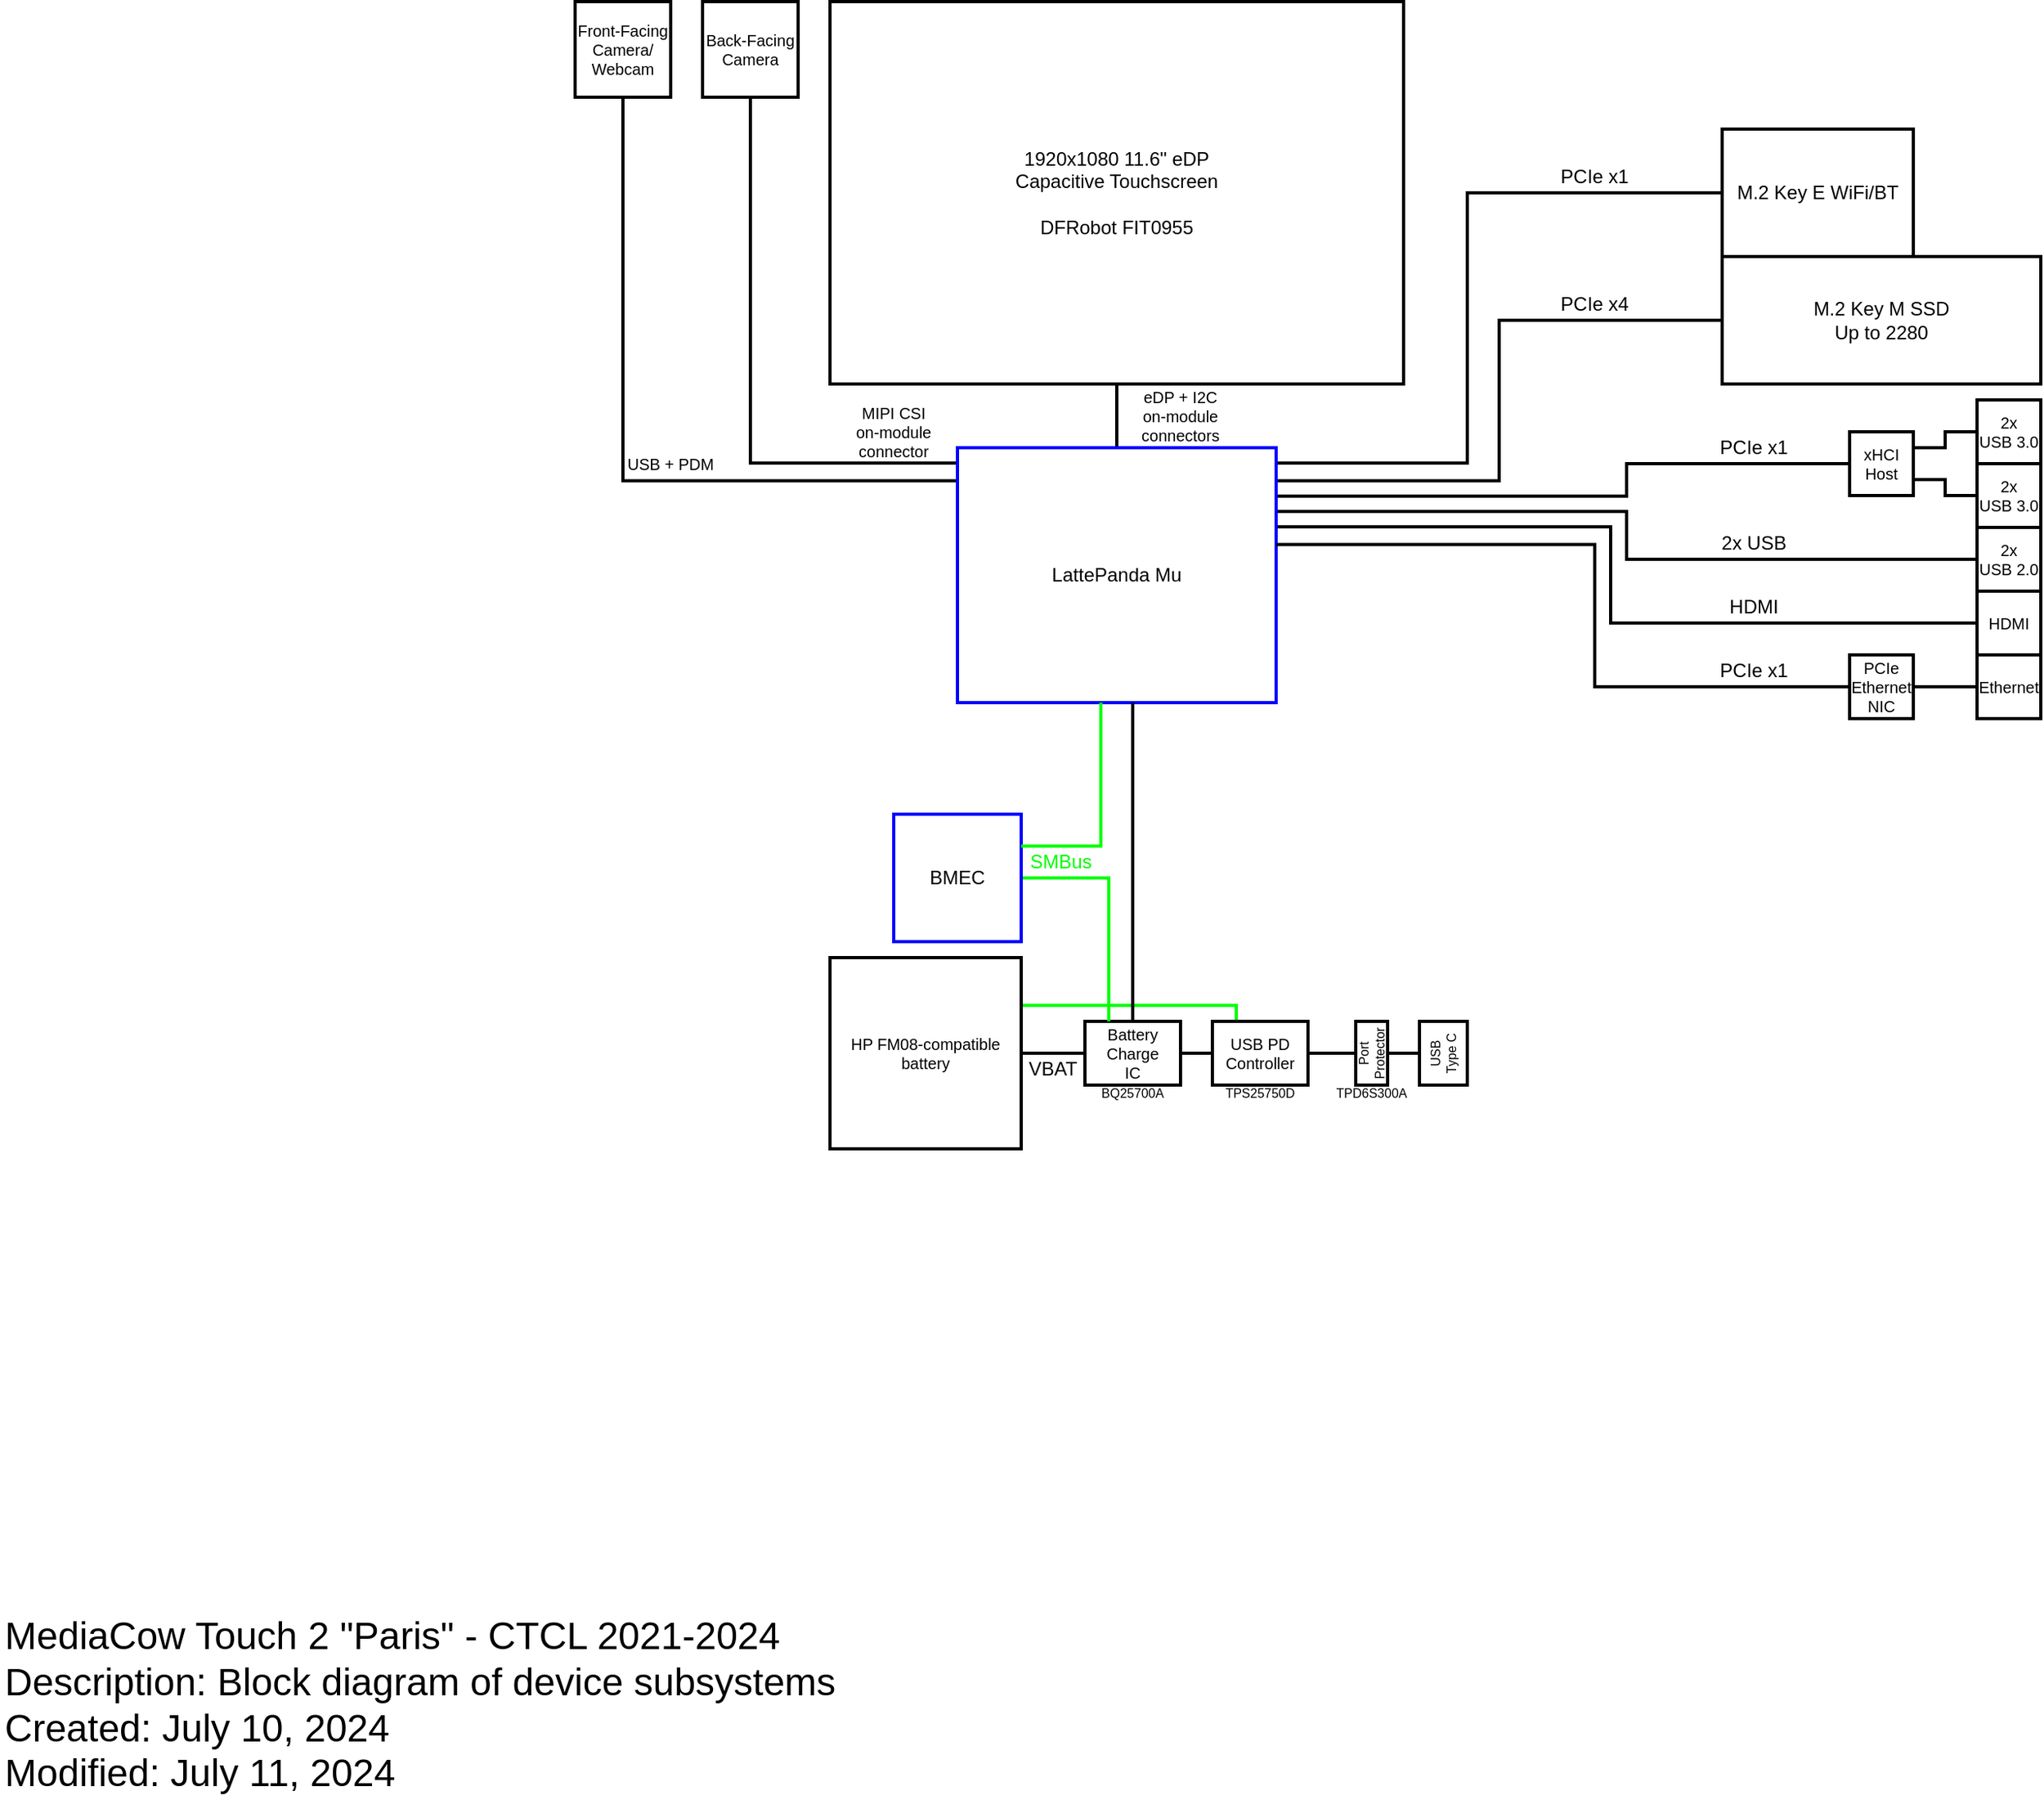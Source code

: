 <mxfile version="24.6.4" type="device">
  <diagram name="Page-1" id="_52FcOgEGnPiSp6zgUy1">
    <mxGraphModel dx="869" dy="510" grid="1" gridSize="10" guides="1" tooltips="1" connect="1" arrows="0" fold="1" page="1" pageScale="1" pageWidth="1654" pageHeight="1169" math="0" shadow="0">
      <root>
        <mxCell id="0" />
        <mxCell id="1" parent="0" />
        <mxCell id="nyTxFrwXQeLfpjwzNf0D-2" style="edgeStyle=orthogonalEdgeStyle;rounded=0;orthogonalLoop=1;jettySize=auto;html=1;exitX=0.5;exitY=0;exitDx=0;exitDy=0;strokeWidth=2;endArrow=none;endFill=0;exitPerimeter=0;" parent="1" source="ZBqfu0O2WaxuwT3IXtq2-2" target="ZBqfu0O2WaxuwT3IXtq2-3" edge="1">
          <mxGeometry relative="1" as="geometry" />
        </mxCell>
        <mxCell id="nyTxFrwXQeLfpjwzNf0D-19" style="edgeStyle=orthogonalEdgeStyle;rounded=0;orthogonalLoop=1;jettySize=auto;html=1;exitX=1;exitY=0.06;exitDx=0;exitDy=0;exitPerimeter=0;entryX=0;entryY=0.5;entryDx=0;entryDy=0;strokeWidth=2;endArrow=none;endFill=0;" parent="1" source="ZBqfu0O2WaxuwT3IXtq2-2" target="nyTxFrwXQeLfpjwzNf0D-18" edge="1">
          <mxGeometry relative="1" as="geometry">
            <Array as="points">
              <mxPoint x="920" y="320" />
              <mxPoint x="920" y="150" />
            </Array>
          </mxGeometry>
        </mxCell>
        <mxCell id="nyTxFrwXQeLfpjwzNf0D-20" style="edgeStyle=orthogonalEdgeStyle;rounded=0;orthogonalLoop=1;jettySize=auto;html=1;exitX=1;exitY=0.13;exitDx=0;exitDy=0;exitPerimeter=0;entryX=0;entryY=0.5;entryDx=0;entryDy=0;strokeWidth=2;endArrow=none;endFill=0;" parent="1" source="ZBqfu0O2WaxuwT3IXtq2-2" target="nyTxFrwXQeLfpjwzNf0D-17" edge="1">
          <mxGeometry relative="1" as="geometry" />
        </mxCell>
        <mxCell id="nyTxFrwXQeLfpjwzNf0D-21" style="edgeStyle=orthogonalEdgeStyle;rounded=0;orthogonalLoop=1;jettySize=auto;html=1;exitX=1;exitY=0.19;exitDx=0;exitDy=0;exitPerimeter=0;entryX=0;entryY=0.5;entryDx=0;entryDy=0;strokeWidth=2;endArrow=none;endFill=0;" parent="1" source="ZBqfu0O2WaxuwT3IXtq2-2" target="nyTxFrwXQeLfpjwzNf0D-9" edge="1">
          <mxGeometry relative="1" as="geometry">
            <Array as="points">
              <mxPoint x="1020" y="340" />
              <mxPoint x="1020" y="320" />
            </Array>
          </mxGeometry>
        </mxCell>
        <mxCell id="nyTxFrwXQeLfpjwzNf0D-22" style="edgeStyle=orthogonalEdgeStyle;rounded=0;orthogonalLoop=1;jettySize=auto;html=1;exitX=1;exitY=0.25;exitDx=0;exitDy=0;exitPerimeter=0;entryX=0;entryY=0.5;entryDx=0;entryDy=0;strokeWidth=2;endArrow=none;endFill=0;" parent="1" source="ZBqfu0O2WaxuwT3IXtq2-2" target="nyTxFrwXQeLfpjwzNf0D-6" edge="1">
          <mxGeometry relative="1" as="geometry" />
        </mxCell>
        <mxCell id="nyTxFrwXQeLfpjwzNf0D-23" style="edgeStyle=orthogonalEdgeStyle;rounded=0;orthogonalLoop=1;jettySize=auto;html=1;exitX=1;exitY=0.31;exitDx=0;exitDy=0;exitPerimeter=0;entryX=0;entryY=0.5;entryDx=0;entryDy=0;strokeWidth=2;endArrow=none;endFill=0;" parent="1" source="ZBqfu0O2WaxuwT3IXtq2-2" target="nyTxFrwXQeLfpjwzNf0D-5" edge="1">
          <mxGeometry relative="1" as="geometry">
            <Array as="points">
              <mxPoint x="1010" y="360" />
              <mxPoint x="1010" y="420" />
            </Array>
          </mxGeometry>
        </mxCell>
        <mxCell id="nyTxFrwXQeLfpjwzNf0D-36" style="edgeStyle=orthogonalEdgeStyle;rounded=0;orthogonalLoop=1;jettySize=auto;html=1;exitX=0;exitY=0.06;exitDx=0;exitDy=0;exitPerimeter=0;entryX=0.5;entryY=1;entryDx=0;entryDy=0;endArrow=none;endFill=0;strokeWidth=2;" parent="1" source="ZBqfu0O2WaxuwT3IXtq2-2" target="nyTxFrwXQeLfpjwzNf0D-34" edge="1">
          <mxGeometry relative="1" as="geometry" />
        </mxCell>
        <mxCell id="nyTxFrwXQeLfpjwzNf0D-37" style="edgeStyle=orthogonalEdgeStyle;rounded=0;orthogonalLoop=1;jettySize=auto;html=1;exitX=0;exitY=0.13;exitDx=0;exitDy=0;exitPerimeter=0;entryX=0.5;entryY=1;entryDx=0;entryDy=0;endArrow=none;endFill=0;strokeWidth=2;" parent="1" source="ZBqfu0O2WaxuwT3IXtq2-2" target="nyTxFrwXQeLfpjwzNf0D-35" edge="1">
          <mxGeometry relative="1" as="geometry" />
        </mxCell>
        <mxCell id="ZBqfu0O2WaxuwT3IXtq2-2" value="LattePanda Mu" style="rounded=0;whiteSpace=wrap;html=1;strokeWidth=2;points=[[0,0.06,0,0,0],[0,0.13,0,0,0],[0,0.19,0,0,0],[0,0.25,0,0,0],[0,0.31,0,0,0],[0,0.38,0,0,0],[0,0.44,0,0,0],[0,0.5,0,0,0],[0,0.56,0,0,0],[0,0.63,0,0,0],[0,0.69,0,0,0],[0,0.75,0,0,0],[0,0.81,0,0,0],[0,0.88,0,0,0],[0,0.94,0,0,0],[0.05,0,0,0,0],[0.05,1,0,0,0],[0.1,0,0,0,0],[0.1,1,0,0,0],[0.15,0,0,0,0],[0.15,1,0,0,0],[0.2,0,0,0,0],[0.2,1,0,0,0],[0.25,0,0,0,0],[0.25,1,0,0,0],[0.3,0,0,0,0],[0.3,1,0,0,0],[0.35,0,0,0,0],[0.35,1,0,0,0],[0.4,0,0,0,0],[0.4,1,0,0,0],[0.45,0,0,0,0],[0.45,1,0,0,0],[0.5,0,0,0,0],[0.5,1,0,0,0],[0.55,0,0,0,0],[0.55,1,0,0,0],[0.6,0,0,0,0],[0.6,1,0,0,0],[0.65,0,0,0,0],[0.65,1,0,0,0],[0.7,0,0,0,0],[0.7,1,0,0,0],[0.75,0,0,0,0],[0.75,1,0,0,0],[0.8,0,0,0,0],[0.8,1,0,0,0],[0.85,0,0,0,0],[0.85,1,0,0,0],[0.9,0,0,0,0],[0.9,1,0,0,0],[0.95,0,0,0,0],[0.95,1,0,0,0],[1,0.06,0,0,0],[1,0.13,0,0,0],[1,0.19,0,0,0],[1,0.25,0,0,0],[1,0.31,0,0,0],[1,0.38,0,0,0],[1,0.44,0,0,0],[1,0.5,0,0,0],[1,0.56,0,0,0],[1,0.63,0,0,0],[1,0.69,0,0,0],[1,0.75,0,0,0],[1,0.81,0,0,0],[1,0.88,0,0,0],[1,0.94,0,0,0]];strokeColor=#0000FF;" parent="1" vertex="1">
          <mxGeometry x="600" y="310" width="200" height="160" as="geometry" />
        </mxCell>
        <mxCell id="ZBqfu0O2WaxuwT3IXtq2-3" value="1920x1080 11.6&quot; eDP &lt;br&gt;Capacitive Touchscreen&lt;br&gt;&lt;br&gt;DFRobot&amp;nbsp;FIT0955" style="rounded=0;whiteSpace=wrap;html=1;align=center;verticalAlign=middle;fontFamily=Helvetica;fontSize=12;strokeWidth=2;" parent="1" vertex="1">
          <mxGeometry x="520" y="30" width="360" height="240" as="geometry" />
        </mxCell>
        <mxCell id="nyTxFrwXQeLfpjwzNf0D-1" value="MediaCow Touch 2 &quot;Paris&quot; - CTCL 2021-2024&lt;br style=&quot;font-size: 24px;&quot;&gt;Description: Block diagram of device subsystems&lt;br style=&quot;font-size: 24px;&quot;&gt;&lt;div style=&quot;font-size: 24px;&quot;&gt;Created: July 10, 2024&lt;/div&gt;&lt;div style=&quot;font-size: 24px;&quot;&gt;Modified: July 11, 2024&lt;/div&gt;" style="text;html=1;align=left;verticalAlign=top;whiteSpace=wrap;rounded=0;fontSize=24;" parent="1" vertex="1">
          <mxGeometry x="-7.105e-15" y="1035" width="563.57" height="133.86" as="geometry" />
        </mxCell>
        <mxCell id="nyTxFrwXQeLfpjwzNf0D-3" value="eDP + I2C&lt;br style=&quot;font-size: 10px;&quot;&gt;on-module &lt;br&gt;connectors" style="text;html=1;align=center;verticalAlign=middle;whiteSpace=wrap;rounded=0;fontSize=10;" parent="1" vertex="1">
          <mxGeometry x="710" y="270" width="60" height="40" as="geometry" />
        </mxCell>
        <mxCell id="nyTxFrwXQeLfpjwzNf0D-13" style="edgeStyle=orthogonalEdgeStyle;rounded=0;orthogonalLoop=1;jettySize=auto;html=1;exitX=1;exitY=0.5;exitDx=0;exitDy=0;strokeWidth=2;endArrow=none;endFill=0;" parent="1" source="nyTxFrwXQeLfpjwzNf0D-4" target="nyTxFrwXQeLfpjwzNf0D-12" edge="1">
          <mxGeometry relative="1" as="geometry" />
        </mxCell>
        <mxCell id="nyTxFrwXQeLfpjwzNf0D-4" value="PCIe&lt;div style=&quot;font-size: 10px;&quot;&gt;Ethernet&lt;/div&gt;&lt;div style=&quot;font-size: 10px;&quot;&gt;NIC&lt;/div&gt;" style="rounded=0;whiteSpace=wrap;html=1;strokeWidth=2;fontSize=10;" parent="1" vertex="1">
          <mxGeometry x="1160" y="440" width="40" height="40" as="geometry" />
        </mxCell>
        <mxCell id="nyTxFrwXQeLfpjwzNf0D-5" value="HDMI" style="rounded=0;whiteSpace=wrap;html=1;strokeWidth=2;fontSize=10;" parent="1" vertex="1">
          <mxGeometry x="1240" y="400" width="40" height="40" as="geometry" />
        </mxCell>
        <mxCell id="nyTxFrwXQeLfpjwzNf0D-6" value="2x&lt;br&gt;USB 2.0" style="rounded=0;whiteSpace=wrap;html=1;strokeWidth=2;fontSize=10;" parent="1" vertex="1">
          <mxGeometry x="1240" y="360" width="40" height="40" as="geometry" />
        </mxCell>
        <mxCell id="nyTxFrwXQeLfpjwzNf0D-7" value="2x&lt;br&gt;USB 3.0" style="rounded=0;whiteSpace=wrap;html=1;strokeWidth=2;fontSize=10;" parent="1" vertex="1">
          <mxGeometry x="1240" y="320" width="40" height="40" as="geometry" />
        </mxCell>
        <mxCell id="nyTxFrwXQeLfpjwzNf0D-8" value="2x&lt;br&gt;USB 3.0" style="rounded=0;whiteSpace=wrap;html=1;strokeWidth=2;fontSize=10;" parent="1" vertex="1">
          <mxGeometry x="1240" y="280" width="40" height="40" as="geometry" />
        </mxCell>
        <mxCell id="nyTxFrwXQeLfpjwzNf0D-10" style="edgeStyle=orthogonalEdgeStyle;rounded=0;orthogonalLoop=1;jettySize=auto;html=1;exitX=1;exitY=0.75;exitDx=0;exitDy=0;entryX=0;entryY=0.5;entryDx=0;entryDy=0;strokeWidth=2;endArrow=none;endFill=0;" parent="1" source="nyTxFrwXQeLfpjwzNf0D-9" target="nyTxFrwXQeLfpjwzNf0D-7" edge="1">
          <mxGeometry relative="1" as="geometry" />
        </mxCell>
        <mxCell id="nyTxFrwXQeLfpjwzNf0D-11" style="edgeStyle=orthogonalEdgeStyle;rounded=0;orthogonalLoop=1;jettySize=auto;html=1;exitX=1;exitY=0.25;exitDx=0;exitDy=0;strokeWidth=2;endArrow=none;endFill=0;" parent="1" source="nyTxFrwXQeLfpjwzNf0D-9" target="nyTxFrwXQeLfpjwzNf0D-8" edge="1">
          <mxGeometry relative="1" as="geometry" />
        </mxCell>
        <mxCell id="nyTxFrwXQeLfpjwzNf0D-9" value="xHCI&lt;div&gt;Host&lt;/div&gt;" style="rounded=0;whiteSpace=wrap;html=1;strokeWidth=2;fontSize=10;" parent="1" vertex="1">
          <mxGeometry x="1160" y="300" width="40" height="40" as="geometry" />
        </mxCell>
        <mxCell id="nyTxFrwXQeLfpjwzNf0D-12" value="Ethernet" style="rounded=0;whiteSpace=wrap;html=1;strokeWidth=2;fontSize=10;" parent="1" vertex="1">
          <mxGeometry x="1240" y="440" width="40" height="40" as="geometry" />
        </mxCell>
        <mxCell id="7Sn69RZkU82Lt-cHXCPE-11" style="edgeStyle=orthogonalEdgeStyle;rounded=0;orthogonalLoop=1;jettySize=auto;html=1;exitX=0;exitY=0.5;exitDx=0;exitDy=0;entryX=1;entryY=0.5;entryDx=0;entryDy=0;strokeWidth=2;endArrow=none;endFill=0;" edge="1" parent="1" source="7Sn69RZkU82Lt-cHXCPE-21" target="7Sn69RZkU82Lt-cHXCPE-7">
          <mxGeometry relative="1" as="geometry" />
        </mxCell>
        <mxCell id="nyTxFrwXQeLfpjwzNf0D-14" value="USB&lt;div style=&quot;font-size: 8px;&quot;&gt;Type&amp;nbsp;&lt;span style=&quot;background-color: initial;&quot;&gt;C&lt;/span&gt;&lt;/div&gt;" style="rounded=0;whiteSpace=wrap;html=1;strokeWidth=2;fontSize=8;horizontal=0;" parent="1" vertex="1">
          <mxGeometry x="890" y="670" width="30" height="40" as="geometry" />
        </mxCell>
        <mxCell id="nyTxFrwXQeLfpjwzNf0D-17" value="M.2 Key M SSD&lt;div&gt;Up to 2280&lt;/div&gt;" style="rounded=0;whiteSpace=wrap;html=1;strokeWidth=2;" parent="1" vertex="1">
          <mxGeometry x="1080" y="190" width="200" height="80" as="geometry" />
        </mxCell>
        <mxCell id="nyTxFrwXQeLfpjwzNf0D-18" value="M.2 Key E WiFi/BT" style="rounded=0;whiteSpace=wrap;html=1;strokeWidth=2;" parent="1" vertex="1">
          <mxGeometry x="1080" y="110" width="120" height="80" as="geometry" />
        </mxCell>
        <mxCell id="nyTxFrwXQeLfpjwzNf0D-24" style="edgeStyle=orthogonalEdgeStyle;rounded=0;orthogonalLoop=1;jettySize=auto;html=1;exitX=1;exitY=0.38;exitDx=0;exitDy=0;exitPerimeter=0;entryX=0;entryY=0.5;entryDx=0;entryDy=0;strokeWidth=2;endArrow=none;endFill=0;" parent="1" source="ZBqfu0O2WaxuwT3IXtq2-2" target="nyTxFrwXQeLfpjwzNf0D-4" edge="1">
          <mxGeometry relative="1" as="geometry">
            <Array as="points">
              <mxPoint x="1000" y="371" />
              <mxPoint x="1000" y="460" />
            </Array>
          </mxGeometry>
        </mxCell>
        <mxCell id="nyTxFrwXQeLfpjwzNf0D-25" value="2x USB" style="text;html=1;align=center;verticalAlign=middle;whiteSpace=wrap;rounded=0;" parent="1" vertex="1">
          <mxGeometry x="1070" y="360" width="60" height="20" as="geometry" />
        </mxCell>
        <mxCell id="nyTxFrwXQeLfpjwzNf0D-29" value="HDMI" style="text;html=1;align=center;verticalAlign=middle;whiteSpace=wrap;rounded=0;" parent="1" vertex="1">
          <mxGeometry x="1070" y="400" width="60" height="20" as="geometry" />
        </mxCell>
        <mxCell id="nyTxFrwXQeLfpjwzNf0D-30" value="PCIe x1" style="text;html=1;align=center;verticalAlign=middle;whiteSpace=wrap;rounded=0;" parent="1" vertex="1">
          <mxGeometry x="1070" y="440" width="60" height="20" as="geometry" />
        </mxCell>
        <mxCell id="nyTxFrwXQeLfpjwzNf0D-31" value="PCIe x1" style="text;html=1;align=center;verticalAlign=middle;whiteSpace=wrap;rounded=0;" parent="1" vertex="1">
          <mxGeometry x="1070" y="300" width="60" height="20" as="geometry" />
        </mxCell>
        <mxCell id="nyTxFrwXQeLfpjwzNf0D-32" value="PCIe x1" style="text;html=1;align=center;verticalAlign=middle;whiteSpace=wrap;rounded=0;" parent="1" vertex="1">
          <mxGeometry x="970" y="130" width="60" height="20" as="geometry" />
        </mxCell>
        <mxCell id="nyTxFrwXQeLfpjwzNf0D-33" value="PCIe x4" style="text;html=1;align=center;verticalAlign=middle;whiteSpace=wrap;rounded=0;" parent="1" vertex="1">
          <mxGeometry x="970" y="210" width="60" height="20" as="geometry" />
        </mxCell>
        <mxCell id="nyTxFrwXQeLfpjwzNf0D-34" value="Back-Facing Camera" style="rounded=0;whiteSpace=wrap;html=1;fontSize=10;strokeWidth=2;" parent="1" vertex="1">
          <mxGeometry x="440" y="30" width="60" height="60" as="geometry" />
        </mxCell>
        <mxCell id="nyTxFrwXQeLfpjwzNf0D-35" value="Front-Facing Camera/&lt;br&gt;&lt;span style=&quot;background-color: initial;&quot;&gt;Webcam&lt;/span&gt;" style="rounded=0;whiteSpace=wrap;html=1;fontSize=10;strokeWidth=2;" parent="1" vertex="1">
          <mxGeometry x="360" y="30" width="60" height="60" as="geometry" />
        </mxCell>
        <mxCell id="nyTxFrwXQeLfpjwzNf0D-40" value="MIPI CSI&lt;br style=&quot;font-size: 10px;&quot;&gt;on-module &lt;br&gt;connector" style="text;html=1;align=center;verticalAlign=middle;whiteSpace=wrap;rounded=0;fontSize=10;" parent="1" vertex="1">
          <mxGeometry x="530.0" y="280" width="60" height="40" as="geometry" />
        </mxCell>
        <mxCell id="nyTxFrwXQeLfpjwzNf0D-41" value="USB + PDM" style="text;html=1;align=center;verticalAlign=middle;whiteSpace=wrap;rounded=0;fontSize=10;" parent="1" vertex="1">
          <mxGeometry x="390" y="310" width="60" height="20" as="geometry" />
        </mxCell>
        <mxCell id="7Sn69RZkU82Lt-cHXCPE-36" style="edgeStyle=orthogonalEdgeStyle;rounded=0;orthogonalLoop=1;jettySize=auto;html=1;exitX=1;exitY=0.5;exitDx=0;exitDy=0;entryX=0;entryY=0.5;entryDx=0;entryDy=0;strokeWidth=2;endArrow=none;endFill=0;" edge="1" parent="1" source="7Sn69RZkU82Lt-cHXCPE-3" target="7Sn69RZkU82Lt-cHXCPE-7">
          <mxGeometry relative="1" as="geometry" />
        </mxCell>
        <mxCell id="7Sn69RZkU82Lt-cHXCPE-51" style="edgeStyle=orthogonalEdgeStyle;rounded=0;orthogonalLoop=1;jettySize=auto;html=1;exitX=0.25;exitY=0;exitDx=0;exitDy=0;entryX=1;entryY=0.25;entryDx=0;entryDy=0;strokeColor=#00FF00;strokeWidth=2;endArrow=none;endFill=0;" edge="1" parent="1" source="7Sn69RZkU82Lt-cHXCPE-3" target="7Sn69RZkU82Lt-cHXCPE-5">
          <mxGeometry relative="1" as="geometry">
            <Array as="points">
              <mxPoint x="695" y="660" />
            </Array>
          </mxGeometry>
        </mxCell>
        <mxCell id="7Sn69RZkU82Lt-cHXCPE-52" style="edgeStyle=orthogonalEdgeStyle;rounded=0;orthogonalLoop=1;jettySize=auto;html=1;exitX=0.25;exitY=0;exitDx=0;exitDy=0;entryX=0.25;entryY=0;entryDx=0;entryDy=0;strokeColor=#00FF00;strokeWidth=2;endArrow=none;endFill=0;" edge="1" parent="1" source="7Sn69RZkU82Lt-cHXCPE-3" target="7Sn69RZkU82Lt-cHXCPE-7">
          <mxGeometry relative="1" as="geometry">
            <Array as="points">
              <mxPoint x="695" y="660" />
              <mxPoint x="775" y="660" />
            </Array>
          </mxGeometry>
        </mxCell>
        <mxCell id="7Sn69RZkU82Lt-cHXCPE-3" value="Battery Charge&lt;div&gt;IC&lt;/div&gt;" style="rounded=0;whiteSpace=wrap;html=1;strokeWidth=2;fontSize=10;" vertex="1" parent="1">
          <mxGeometry x="680" y="670" width="60" height="40" as="geometry" />
        </mxCell>
        <mxCell id="7Sn69RZkU82Lt-cHXCPE-4" style="edgeStyle=orthogonalEdgeStyle;rounded=0;orthogonalLoop=1;jettySize=auto;html=1;exitX=0;exitY=0.5;exitDx=0;exitDy=0;entryX=1;entryY=0.5;entryDx=0;entryDy=0;strokeWidth=2;endArrow=none;endFill=0;" edge="1" parent="1" source="7Sn69RZkU82Lt-cHXCPE-3" target="7Sn69RZkU82Lt-cHXCPE-5">
          <mxGeometry relative="1" as="geometry">
            <mxPoint x="717" y="740" as="targetPoint" />
          </mxGeometry>
        </mxCell>
        <mxCell id="7Sn69RZkU82Lt-cHXCPE-5" value="HP FM08-compatible battery" style="rounded=0;whiteSpace=wrap;html=1;strokeWidth=2;fontSize=10;" vertex="1" parent="1">
          <mxGeometry x="520" y="630" width="120" height="120" as="geometry" />
        </mxCell>
        <mxCell id="7Sn69RZkU82Lt-cHXCPE-6" value="VBAT" style="text;html=1;align=center;verticalAlign=middle;whiteSpace=wrap;rounded=0;" vertex="1" parent="1">
          <mxGeometry x="640" y="690" width="40" height="20" as="geometry" />
        </mxCell>
        <mxCell id="7Sn69RZkU82Lt-cHXCPE-7" value="USB PD&lt;div&gt;Controller&lt;/div&gt;" style="rounded=0;whiteSpace=wrap;html=1;strokeWidth=2;fontSize=10;" vertex="1" parent="1">
          <mxGeometry x="760" y="670" width="60" height="40" as="geometry" />
        </mxCell>
        <mxCell id="7Sn69RZkU82Lt-cHXCPE-8" value="TPS25750D" style="text;html=1;align=center;verticalAlign=middle;whiteSpace=wrap;rounded=0;fontSize=8;" vertex="1" parent="1">
          <mxGeometry x="760" y="710" width="60" height="10" as="geometry" />
        </mxCell>
        <mxCell id="7Sn69RZkU82Lt-cHXCPE-9" value="BQ25700A" style="text;html=1;align=center;verticalAlign=middle;whiteSpace=wrap;rounded=0;fontSize=8;" vertex="1" parent="1">
          <mxGeometry x="685" y="710" width="50" height="10" as="geometry" />
        </mxCell>
        <mxCell id="7Sn69RZkU82Lt-cHXCPE-50" style="edgeStyle=orthogonalEdgeStyle;rounded=0;orthogonalLoop=1;jettySize=auto;html=1;exitX=1;exitY=0.5;exitDx=0;exitDy=0;exitPerimeter=0;entryX=0.25;entryY=0;entryDx=0;entryDy=0;strokeColor=#00FF00;strokeWidth=2;endArrow=none;endFill=0;" edge="1" parent="1" source="7Sn69RZkU82Lt-cHXCPE-12" target="7Sn69RZkU82Lt-cHXCPE-3">
          <mxGeometry relative="1" as="geometry" />
        </mxCell>
        <mxCell id="7Sn69RZkU82Lt-cHXCPE-12" value="BMEC" style="rounded=0;whiteSpace=wrap;html=1;strokeWidth=2;points=[[0,0.13,0,0,0],[0,0.25,0,0,0],[0,0.38,0,0,0],[0,0.5,0,0,0],[0,0.63,0,0,0],[0,0.75,0,0,0],[0,0.88,0,0,0],[0.13,0,0,0,0],[0.13,1,0,0,0],[0.25,0,0,0,0],[0.25,1,0,0,0],[0.38,0,0,0,0],[0.38,1,0,0,0],[0.5,0,0,0,0],[0.5,1,0,0,0],[0.63,0,0,0,0],[0.63,1,0,0,0],[0.75,0,0,0,0],[0.75,1,0,0,0],[0.88,0,0,0,0],[0.88,1,0,0,0],[1,0.13,0,0,0],[1,0.25,0,0,0],[1,0.38,0,0,0],[1,0.5,0,0,0],[1,0.63,0,0,0],[1,0.75,0,0,0],[1,0.88,0,0,0]];strokeColor=#0000FF;" vertex="1" parent="1">
          <mxGeometry x="560" y="540" width="80" height="80" as="geometry" />
        </mxCell>
        <mxCell id="7Sn69RZkU82Lt-cHXCPE-22" style="edgeStyle=orthogonalEdgeStyle;rounded=0;orthogonalLoop=1;jettySize=auto;html=1;exitX=1;exitY=0.5;exitDx=0;exitDy=0;entryX=0;entryY=0.5;entryDx=0;entryDy=0;strokeWidth=2;endArrow=none;endFill=0;" edge="1" parent="1" source="7Sn69RZkU82Lt-cHXCPE-21" target="nyTxFrwXQeLfpjwzNf0D-14">
          <mxGeometry relative="1" as="geometry" />
        </mxCell>
        <mxCell id="7Sn69RZkU82Lt-cHXCPE-21" value="Port Protector" style="rounded=0;whiteSpace=wrap;html=1;strokeWidth=2;fontSize=8;horizontal=0;" vertex="1" parent="1">
          <mxGeometry x="850" y="670" width="20" height="40" as="geometry" />
        </mxCell>
        <mxCell id="7Sn69RZkU82Lt-cHXCPE-23" value="TPD6S300A" style="text;html=1;align=center;verticalAlign=middle;whiteSpace=wrap;rounded=0;fontSize=8;" vertex="1" parent="1">
          <mxGeometry x="835" y="710" width="50" height="10" as="geometry" />
        </mxCell>
        <mxCell id="7Sn69RZkU82Lt-cHXCPE-32" value="SMBus" style="text;html=1;align=center;verticalAlign=middle;whiteSpace=wrap;rounded=0;fontColor=#00FF00;" vertex="1" parent="1">
          <mxGeometry x="640" y="560" width="50" height="20" as="geometry" />
        </mxCell>
        <mxCell id="7Sn69RZkU82Lt-cHXCPE-35" style="edgeStyle=orthogonalEdgeStyle;rounded=0;orthogonalLoop=1;jettySize=auto;html=1;exitX=0.5;exitY=0;exitDx=0;exitDy=0;entryX=0.55;entryY=1;entryDx=0;entryDy=0;entryPerimeter=0;strokeWidth=2;endArrow=none;endFill=0;" edge="1" parent="1" source="7Sn69RZkU82Lt-cHXCPE-3" target="ZBqfu0O2WaxuwT3IXtq2-2">
          <mxGeometry relative="1" as="geometry" />
        </mxCell>
        <mxCell id="7Sn69RZkU82Lt-cHXCPE-54" style="edgeStyle=orthogonalEdgeStyle;rounded=0;orthogonalLoop=1;jettySize=auto;html=1;exitX=0;exitY=0;exitDx=0;exitDy=0;entryX=0.45;entryY=1;entryDx=0;entryDy=0;entryPerimeter=0;endArrow=none;endFill=0;strokeColor=#00FF00;strokeWidth=2;" edge="1" parent="1" source="7Sn69RZkU82Lt-cHXCPE-32" target="ZBqfu0O2WaxuwT3IXtq2-2">
          <mxGeometry relative="1" as="geometry">
            <Array as="points">
              <mxPoint x="690" y="560" />
            </Array>
          </mxGeometry>
        </mxCell>
      </root>
    </mxGraphModel>
  </diagram>
</mxfile>
